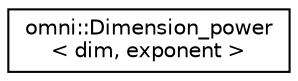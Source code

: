digraph "Graphical Class Hierarchy"
{
  edge [fontname="Helvetica",fontsize="10",labelfontname="Helvetica",labelfontsize="10"];
  node [fontname="Helvetica",fontsize="10",shape=record];
  rankdir="LR";
  Node0 [label="omni::Dimension_power\l\< dim, exponent \>",height=0.2,width=0.4,color="black", fillcolor="white", style="filled",URL="$structomni_1_1Dimension__power.html"];
}
